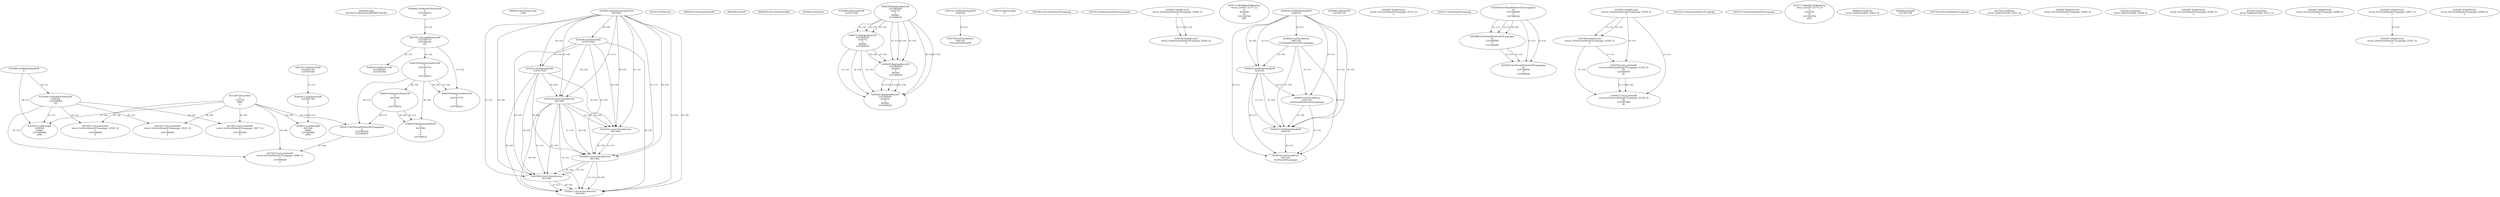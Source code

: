 // Global SCDG with merge call
digraph {
	0 [label="6850628.main
0037d1157a0e3b3a9a548706072d5c09"]
	1 [label="4254480.GetModuleHandleW
0"]
	2 [label="6844434.SetThreadLocale
1024"]
	3 [label="4243965.InitializeCriticalSection
6917004"]
	4 [label="4243979.GetVersion
"]
	5 [label="4250188.GetSystemInfo
2147417660"]
	3 -> 5 [label="(0-->0)"]
	6 [label="6844540.GetCommandLineW
"]
	7 [label="4214413.GetStartupInfoW
2147417624"]
	3 -> 7 [label="(0-->0)"]
	5 -> 7 [label="(0-->0)"]
	8 [label="6844560.GetACP
"]
	9 [label="6844580.GetCurrentThreadId
"]
	10 [label="4250204.GetVersion
"]
	11 [label="4276690.GetVersionExW
2147417420"]
	12 [label="4243306.GetModuleFileNameW
4194304
2147408904
522"]
	1 -> 12 [label="(0-->1)"]
	13 [label="4248064.GetModuleFileNameW
0
2147408370
261"]
	14 [label="4215383.VirtualAlloc
0
1310704
4096
4"]
	15 [label="4246338.RegOpenKeyExW
2147483649
4246772
0
983065
2147408236"]
	16 [label="4245741.GetModuleHandleW
4246160"]
	17 [label="4245758.GetProcAddress
9441320
GetLongPathNameW"]
	16 -> 17 [label="(0-->1)"]
	18 [label="4245785.GetLongPathNameW
2147407710
2147406542
261"]
	13 -> 18 [label="(3-->3)"]
	19 [label="4246556.RegQueryValueExW
0
2147407710
0
0
0
2147408232"]
	18 -> 19 [label="(1-->2)"]
	20 [label="4246635.RegQueryValueExW
0
4247000
0
0
0
2147408232"]
	19 -> 20 [label="(6-->6)"]
	21 [label="4246722.RegCloseKey
0"]
	22 [label="4247883.GetUserDefaultUILanguage
"]
	23 [label="4245418.EnterCriticalSection
6917004"]
	3 -> 23 [label="(1-->1)"]
	3 -> 23 [label="(0-->0)"]
	5 -> 23 [label="(0-->0)"]
	7 -> 23 [label="(0-->0)"]
	24 [label="4245454.LeaveCriticalSection
6917004"]
	3 -> 24 [label="(1-->1)"]
	23 -> 24 [label="(1-->1)"]
	3 -> 24 [label="(0-->0)"]
	5 -> 24 [label="(0-->0)"]
	7 -> 24 [label="(0-->0)"]
	23 -> 24 [label="(0-->0)"]
	25 [label="4247923.GetSystemDefaultUILanguage
"]
	26 [label="4245469.LeaveCriticalSection
6917004"]
	3 -> 26 [label="(1-->1)"]
	23 -> 26 [label="(1-->1)"]
	24 -> 26 [label="(1-->1)"]
	3 -> 26 [label="(0-->0)"]
	5 -> 26 [label="(0-->0)"]
	7 -> 26 [label="(0-->0)"]
	23 -> 26 [label="(0-->0)"]
	24 -> 26 [label="(0-->0)"]
	27 [label="4245487.IsValidLocale
retval_GetSystemDefaultUILanguage_32928_32
2"]
	28 [label="4250171.MultiByteToWideChar
retval_GetACP_32773_32
0
4243508
10
2147403704
2047"]
	29 [label="4244018.GetModuleHandleW
4244120"]
	30 [label="4244024.GetProcAddress
9441320
GetThreadPreferredUILanguages"]
	29 -> 30 [label="(0-->1)"]
	31 [label="4244044.GetModuleHandleW
4244120"]
	29 -> 31 [label="(1-->1)"]
	29 -> 31 [label="(0-->0)"]
	30 -> 31 [label="(1-->0)"]
	32 [label="4244050.GetProcAddress
9441320
SetThreadPreferredUILanguages"]
	29 -> 32 [label="(0-->1)"]
	30 -> 32 [label="(1-->1)"]
	31 -> 32 [label="(0-->1)"]
	33 [label="4244070.GetModuleHandleW
4244120"]
	29 -> 33 [label="(1-->1)"]
	31 -> 33 [label="(1-->1)"]
	29 -> 33 [label="(0-->0)"]
	30 -> 33 [label="(1-->0)"]
	31 -> 33 [label="(0-->0)"]
	32 -> 33 [label="(1-->0)"]
	34 [label="4244076.GetProcAddress
9441320
GetThreadUILanguage"]
	29 -> 34 [label="(0-->1)"]
	30 -> 34 [label="(1-->1)"]
	31 -> 34 [label="(0-->1)"]
	32 -> 34 [label="(1-->1)"]
	33 -> 34 [label="(0-->1)"]
	35 [label="4246372.RegOpenKeyExW
2147483650
4246772
0
983065
2147408236"]
	15 -> 35 [label="(2-->2)"]
	15 -> 35 [label="(4-->4)"]
	15 -> 35 [label="(5-->5)"]
	36 [label="4246402.RegOpenKeyExW
2147483649
4246832
0
983065
2147408236"]
	15 -> 36 [label="(1-->1)"]
	15 -> 36 [label="(4-->4)"]
	35 -> 36 [label="(4-->4)"]
	15 -> 36 [label="(5-->5)"]
	35 -> 36 [label="(5-->5)"]
	37 [label="4246432.RegOpenKeyExW
2147483650
4246832
0
983065
2147408236"]
	35 -> 37 [label="(1-->1)"]
	36 -> 37 [label="(2-->2)"]
	15 -> 37 [label="(4-->4)"]
	35 -> 37 [label="(4-->4)"]
	36 -> 37 [label="(4-->4)"]
	15 -> 37 [label="(5-->5)"]
	35 -> 37 [label="(5-->5)"]
	36 -> 37 [label="(5-->5)"]
	38 [label="4245683.CharNextW
2147407716"]
	39 [label="4245487.IsValidLocale
retval_GetUserDefaultUILanguage_33112_32
2"]
	40 [label="4245121.GetThreadUILanguage
"]
	41 [label="4245059.GetThreadPreferredUILanguages
56
2147408200
0
2147408244"]
	42 [label="4245088.GetThreadPreferredUILanguages
56
2147408200
0
2147408244"]
	41 -> 42 [label="(1-->1)"]
	41 -> 42 [label="(2-->2)"]
	41 -> 42 [label="(4-->4)"]
	43 [label="4245215.SetThreadPreferredUILanguages
4
2147408220
2147408232"]
	14 -> 43 [label="(4-->1)"]
	19 -> 43 [label="(6-->3)"]
	20 -> 43 [label="(6-->3)"]
	44 [label="4245059.GetThreadPreferredUILanguages
56
2147408200
0
2147408240"]
	41 -> 44 [label="(1-->1)"]
	42 -> 44 [label="(1-->1)"]
	41 -> 44 [label="(2-->2)"]
	42 -> 44 [label="(2-->2)"]
	45 [label="4245487.IsValidLocale
retval_GetSystemDefaultUILanguage_33194_32
2"]
	46 [label="4244766.IsValidLocale
retval_GetSystemDefaultUILanguage_33194_32
2"]
	45 -> 46 [label="(1-->1)"]
	45 -> 46 [label="(2-->2)"]
	47 [label="4244794.GetLocaleInfoW
retval_GetSystemDefaultUILanguage_33194_32
89
2147408070
85"]
	45 -> 47 [label="(1-->1)"]
	46 -> 47 [label="(1-->1)"]
	48 [label="4244811.GetLocaleInfoW
retval_GetSystemDefaultUILanguage_33194_32
90
2147407900
85"]
	45 -> 48 [label="(1-->1)"]
	46 -> 48 [label="(1-->1)"]
	47 -> 48 [label="(1-->1)"]
	47 -> 48 [label="(4-->4)"]
	49 [label="4244766.IsValidLocale
retval_GetSystemDefaultUILanguage_32928_32
2"]
	27 -> 49 [label="(1-->1)"]
	27 -> 49 [label="(2-->2)"]
	50 [label="4245525.GetSystemDefaultUILanguage
"]
	51 [label="4245552.GetSystemDefaultUILanguage
"]
	52 [label="4250171.MultiByteToWideChar
retval_GetACP_32773_32
0
4243592
10
2147403704
2047"]
	53 [label="4246014.FindFirstFileW
2147406542
2147407064"]
	18 -> 53 [label="(2-->1)"]
	54 [label="4246032.FindClose
retval_FindFirstFileW_32823_32"]
	55 [label="4246044.lstrlenW
2147407108"]
	56 [label="4246676.RegQueryValueExW
0
4247000
0
0
0
2147408232"]
	20 -> 56 [label="(2-->2)"]
	19 -> 56 [label="(6-->6)"]
	20 -> 56 [label="(6-->6)"]
	57 [label="4247558.GetUserDefaultUILanguage
"]
	58 [label="4247567.GetLocaleInfoW
retval_GetUserDefaultUILanguage_33523_32
3
2147408268
4"]
	12 -> 58 [label="(0-->2)"]
	14 -> 58 [label="(4-->4)"]
	59 [label="4247247.FindFirstFileW
3224341740
2147407640"]
	60 [label="4247263.FindClose
retval_FindFirstFileW_33551_32"]
	61 [label="4248145.LoadLibraryExW
3224341740
0
2"]
	59 -> 61 [label="(1-->1)"]
	62 [label="4245487.IsValidLocale
retval_GetUserDefaultUILanguage_32809_32
2"]
	63 [label="4245580.EnterCriticalSection
6917004"]
	3 -> 63 [label="(1-->1)"]
	23 -> 63 [label="(1-->1)"]
	26 -> 63 [label="(1-->1)"]
	3 -> 63 [label="(0-->0)"]
	5 -> 63 [label="(0-->0)"]
	7 -> 63 [label="(0-->0)"]
	23 -> 63 [label="(0-->0)"]
	26 -> 63 [label="(0-->0)"]
	64 [label="4245621.LeaveCriticalSection
6917004"]
	3 -> 64 [label="(1-->1)"]
	23 -> 64 [label="(1-->1)"]
	26 -> 64 [label="(1-->1)"]
	63 -> 64 [label="(1-->1)"]
	3 -> 64 [label="(0-->0)"]
	5 -> 64 [label="(0-->0)"]
	7 -> 64 [label="(0-->0)"]
	23 -> 64 [label="(0-->0)"]
	26 -> 64 [label="(0-->0)"]
	63 -> 64 [label="(0-->0)"]
	65 [label="4247567.GetLocaleInfoW
retval_GetUserDefaultUILanguage_32966_32
3
2147408268
4"]
	12 -> 65 [label="(0-->2)"]
	14 -> 65 [label="(4-->4)"]
	43 -> 65 [label="(1-->4)"]
	66 [label="4250073.LoadStringW
4194304
65485
2147409468
4096"]
	1 -> 66 [label="(0-->1)"]
	12 -> 66 [label="(1-->1)"]
	14 -> 66 [label="(3-->4)"]
	67 [label="4247567.GetLocaleInfoW
retval_GetUserDefaultUILanguage_32977_32
3
2147408268
4"]
	12 -> 67 [label="(0-->2)"]
	14 -> 67 [label="(4-->4)"]
	68 [label="4247263.FindClose
retval_FindFirstFileW_33288_32"]
	69 [label="4250073.LoadStringW
9441340
65485
2147409468
4096"]
	61 -> 69 [label="(0-->1)"]
	14 -> 69 [label="(3-->4)"]
	70 [label="4246599.RegQueryValueExW
0
2147407710
0
0
0
2147408232"]
	18 -> 70 [label="(1-->2)"]
	19 -> 70 [label="(2-->2)"]
	19 -> 70 [label="(6-->6)"]
	71 [label="4245487.IsValidLocale
retval_GetUserDefaultUILanguage_32968_32
2"]
	72 [label="4247567.GetLocaleInfoW
retval_GetUserDefaultUILanguage_33324_32
3
2147408268
4"]
	12 -> 72 [label="(0-->2)"]
	14 -> 72 [label="(4-->4)"]
	73 [label="4247263.FindClose
retval_FindFirstFileW_33512_32"]
	74 [label="4245487.IsValidLocale
retval_GetUserDefaultUILanguage_32896_32
2"]
	75 [label="4245487.IsValidLocale
retval_GetUserDefaultUILanguage_33053_32
2"]
	76 [label="4245487.IsValidLocale
retval_GetUserDefaultUILanguage_32960_32
2"]
	77 [label="4245487.IsValidLocale
retval_GetSystemDefaultUILanguage_33165_32
2"]
	75 -> 77 [label="(2-->2)"]
}
